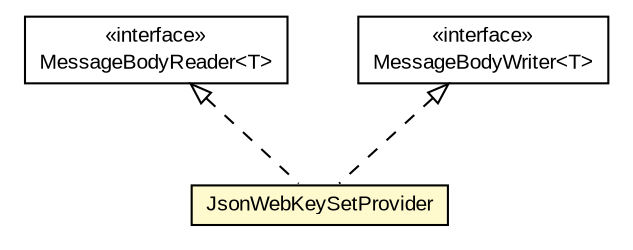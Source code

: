 #!/usr/local/bin/dot
#
# Class diagram 
# Generated by UMLGraph version R5_6-24-gf6e263 (http://www.umlgraph.org/)
#

digraph G {
	edge [fontname="arial",fontsize=10,labelfontname="arial",labelfontsize=10];
	node [fontname="arial",fontsize=10,shape=plaintext];
	nodesep=0.25;
	ranksep=0.5;
	// net.trajano.openidconnect.rs.JsonWebKeySetProvider
	c6071 [label=<<table title="net.trajano.openidconnect.rs.JsonWebKeySetProvider" border="0" cellborder="1" cellspacing="0" cellpadding="2" port="p" bgcolor="lemonChiffon" href="./JsonWebKeySetProvider.html">
		<tr><td><table border="0" cellspacing="0" cellpadding="1">
<tr><td align="center" balign="center"> JsonWebKeySetProvider </td></tr>
		</table></td></tr>
		</table>>, URL="./JsonWebKeySetProvider.html", fontname="arial", fontcolor="black", fontsize=10.0];
	//net.trajano.openidconnect.rs.JsonWebKeySetProvider implements javax.ws.rs.ext.MessageBodyReader<T>
	c6133:p -> c6071:p [dir=back,arrowtail=empty,style=dashed];
	//net.trajano.openidconnect.rs.JsonWebKeySetProvider implements javax.ws.rs.ext.MessageBodyWriter<T>
	c6134:p -> c6071:p [dir=back,arrowtail=empty,style=dashed];
	// javax.ws.rs.ext.MessageBodyReader<T>
	c6133 [label=<<table title="javax.ws.rs.ext.MessageBodyReader" border="0" cellborder="1" cellspacing="0" cellpadding="2" port="p" href="http://java.sun.com/j2se/1.4.2/docs/api/javax/ws/rs/ext/MessageBodyReader.html">
		<tr><td><table border="0" cellspacing="0" cellpadding="1">
<tr><td align="center" balign="center"> &#171;interface&#187; </td></tr>
<tr><td align="center" balign="center"> MessageBodyReader&lt;T&gt; </td></tr>
		</table></td></tr>
		</table>>, URL="http://java.sun.com/j2se/1.4.2/docs/api/javax/ws/rs/ext/MessageBodyReader.html", fontname="arial", fontcolor="black", fontsize=10.0];
	// javax.ws.rs.ext.MessageBodyWriter<T>
	c6134 [label=<<table title="javax.ws.rs.ext.MessageBodyWriter" border="0" cellborder="1" cellspacing="0" cellpadding="2" port="p" href="http://java.sun.com/j2se/1.4.2/docs/api/javax/ws/rs/ext/MessageBodyWriter.html">
		<tr><td><table border="0" cellspacing="0" cellpadding="1">
<tr><td align="center" balign="center"> &#171;interface&#187; </td></tr>
<tr><td align="center" balign="center"> MessageBodyWriter&lt;T&gt; </td></tr>
		</table></td></tr>
		</table>>, URL="http://java.sun.com/j2se/1.4.2/docs/api/javax/ws/rs/ext/MessageBodyWriter.html", fontname="arial", fontcolor="black", fontsize=10.0];
}

